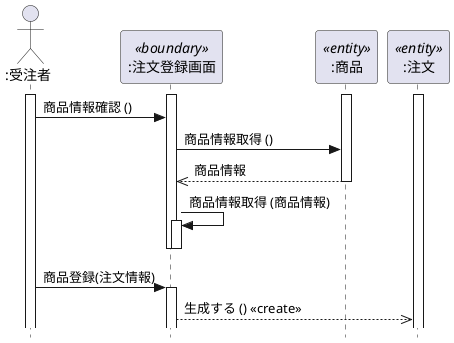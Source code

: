 @startuml
hide footbox
skinparam style strictuml
Actor ":受注者" 
participant ":注文登録画面"<<boundary>>
participant ":商品"<<entity>>
participant ":注文"<<entity>>
activate ":受注者"
activate ":注文登録画面"
activate ":商品"
activate ":注文"
":受注者" -> ":注文登録画面" :商品情報確認 ()
":注文登録画面" -> ":商品":商品情報取得 ()
":商品" -->> ":注文登録画面":商品情報
deactivate ":商品"
":注文登録画面" -> ":注文登録画面":商品情報取得 (商品情報)
activate ":注文登録画面"
deactivate ":注文登録画面"
deactivate ":注文登録画面"
":受注者" -> ":注文登録画面":商品登録(注文情報)
activate ":注文登録画面"
":注文登録画面" -->> ":注文":生成する () <<create>>
@enduml